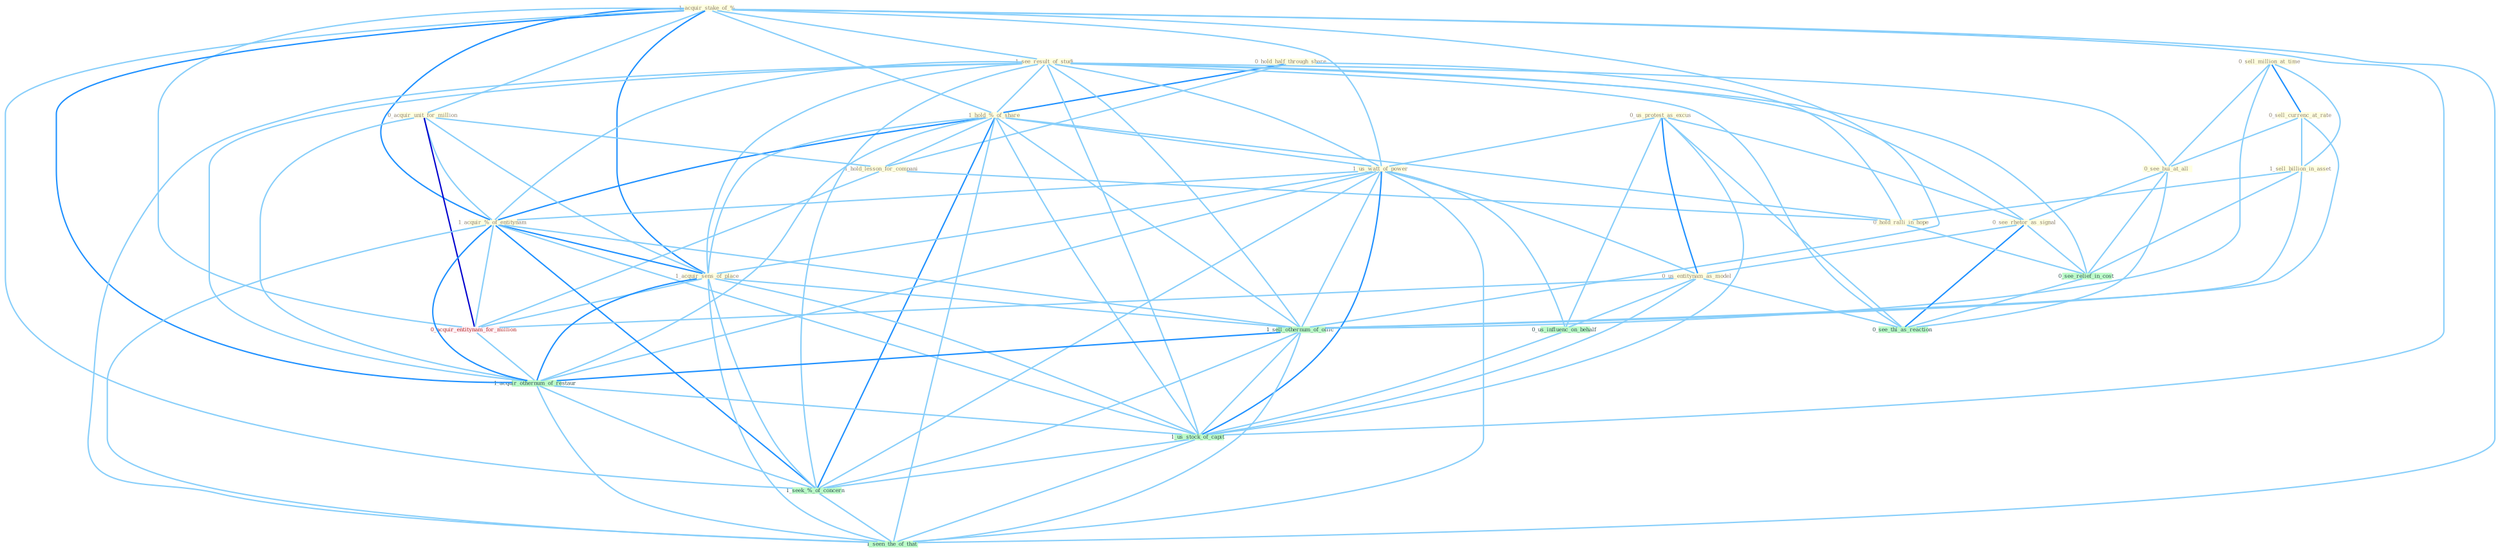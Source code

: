 Graph G{ 
    node
    [shape=polygon,style=filled,width=.5,height=.06,color="#BDFCC9",fixedsize=true,fontsize=4,
    fontcolor="#2f4f4f"];
    {node
    [color="#ffffe0", fontcolor="#8b7d6b"] "1_acquir_stake_of_% " "0_sell_million_at_time " "0_hold_half_through_share " "1_see_result_of_studi " "1_hold_%_of_share " "0_acquir_unit_for_million " "0_sell_currenc_at_rate " "1_hold_lesson_for_compani " "0_see_bui_at_all " "0_us_protest_as_excus " "1_us_watt_of_power " "0_see_rhetor_as_signal " "1_sell_billion_in_asset " "1_acquir_%_of_entitynam " "0_us_entitynam_as_model " "0_hold_ralli_in_hope " "1_acquir_sens_of_place "}
{node [color="#fff0f5", fontcolor="#b22222"] "0_acquir_entitynam_for_million "}
edge [color="#B0E2FF"];

	"1_acquir_stake_of_% " -- "1_see_result_of_studi " [w="1", color="#87cefa" ];
	"1_acquir_stake_of_% " -- "1_hold_%_of_share " [w="1", color="#87cefa" ];
	"1_acquir_stake_of_% " -- "0_acquir_unit_for_million " [w="1", color="#87cefa" ];
	"1_acquir_stake_of_% " -- "1_us_watt_of_power " [w="1", color="#87cefa" ];
	"1_acquir_stake_of_% " -- "1_acquir_%_of_entitynam " [w="2", color="#1e90ff" , len=0.8];
	"1_acquir_stake_of_% " -- "1_acquir_sens_of_place " [w="2", color="#1e90ff" , len=0.8];
	"1_acquir_stake_of_% " -- "0_acquir_entitynam_for_million " [w="1", color="#87cefa" ];
	"1_acquir_stake_of_% " -- "1_sell_othernum_of_offic " [w="1", color="#87cefa" ];
	"1_acquir_stake_of_% " -- "1_acquir_othernum_of_restaur " [w="2", color="#1e90ff" , len=0.8];
	"1_acquir_stake_of_% " -- "1_us_stock_of_capit " [w="1", color="#87cefa" ];
	"1_acquir_stake_of_% " -- "1_seek_%_of_concern " [w="1", color="#87cefa" ];
	"1_acquir_stake_of_% " -- "1_seen_the_of_that " [w="1", color="#87cefa" ];
	"0_sell_million_at_time " -- "0_sell_currenc_at_rate " [w="2", color="#1e90ff" , len=0.8];
	"0_sell_million_at_time " -- "0_see_bui_at_all " [w="1", color="#87cefa" ];
	"0_sell_million_at_time " -- "1_sell_billion_in_asset " [w="1", color="#87cefa" ];
	"0_sell_million_at_time " -- "1_sell_othernum_of_offic " [w="1", color="#87cefa" ];
	"0_hold_half_through_share " -- "1_hold_%_of_share " [w="2", color="#1e90ff" , len=0.8];
	"0_hold_half_through_share " -- "1_hold_lesson_for_compani " [w="1", color="#87cefa" ];
	"0_hold_half_through_share " -- "0_hold_ralli_in_hope " [w="1", color="#87cefa" ];
	"1_see_result_of_studi " -- "1_hold_%_of_share " [w="1", color="#87cefa" ];
	"1_see_result_of_studi " -- "0_see_bui_at_all " [w="1", color="#87cefa" ];
	"1_see_result_of_studi " -- "1_us_watt_of_power " [w="1", color="#87cefa" ];
	"1_see_result_of_studi " -- "0_see_rhetor_as_signal " [w="1", color="#87cefa" ];
	"1_see_result_of_studi " -- "1_acquir_%_of_entitynam " [w="1", color="#87cefa" ];
	"1_see_result_of_studi " -- "1_acquir_sens_of_place " [w="1", color="#87cefa" ];
	"1_see_result_of_studi " -- "1_sell_othernum_of_offic " [w="1", color="#87cefa" ];
	"1_see_result_of_studi " -- "0_see_relief_in_cost " [w="1", color="#87cefa" ];
	"1_see_result_of_studi " -- "0_see_thi_as_reaction " [w="1", color="#87cefa" ];
	"1_see_result_of_studi " -- "1_acquir_othernum_of_restaur " [w="1", color="#87cefa" ];
	"1_see_result_of_studi " -- "1_us_stock_of_capit " [w="1", color="#87cefa" ];
	"1_see_result_of_studi " -- "1_seek_%_of_concern " [w="1", color="#87cefa" ];
	"1_see_result_of_studi " -- "1_seen_the_of_that " [w="1", color="#87cefa" ];
	"1_hold_%_of_share " -- "1_hold_lesson_for_compani " [w="1", color="#87cefa" ];
	"1_hold_%_of_share " -- "1_us_watt_of_power " [w="1", color="#87cefa" ];
	"1_hold_%_of_share " -- "1_acquir_%_of_entitynam " [w="2", color="#1e90ff" , len=0.8];
	"1_hold_%_of_share " -- "0_hold_ralli_in_hope " [w="1", color="#87cefa" ];
	"1_hold_%_of_share " -- "1_acquir_sens_of_place " [w="1", color="#87cefa" ];
	"1_hold_%_of_share " -- "1_sell_othernum_of_offic " [w="1", color="#87cefa" ];
	"1_hold_%_of_share " -- "1_acquir_othernum_of_restaur " [w="1", color="#87cefa" ];
	"1_hold_%_of_share " -- "1_us_stock_of_capit " [w="1", color="#87cefa" ];
	"1_hold_%_of_share " -- "1_seek_%_of_concern " [w="2", color="#1e90ff" , len=0.8];
	"1_hold_%_of_share " -- "1_seen_the_of_that " [w="1", color="#87cefa" ];
	"0_acquir_unit_for_million " -- "1_hold_lesson_for_compani " [w="1", color="#87cefa" ];
	"0_acquir_unit_for_million " -- "1_acquir_%_of_entitynam " [w="1", color="#87cefa" ];
	"0_acquir_unit_for_million " -- "1_acquir_sens_of_place " [w="1", color="#87cefa" ];
	"0_acquir_unit_for_million " -- "0_acquir_entitynam_for_million " [w="3", color="#0000cd" , len=0.6];
	"0_acquir_unit_for_million " -- "1_acquir_othernum_of_restaur " [w="1", color="#87cefa" ];
	"0_sell_currenc_at_rate " -- "0_see_bui_at_all " [w="1", color="#87cefa" ];
	"0_sell_currenc_at_rate " -- "1_sell_billion_in_asset " [w="1", color="#87cefa" ];
	"0_sell_currenc_at_rate " -- "1_sell_othernum_of_offic " [w="1", color="#87cefa" ];
	"1_hold_lesson_for_compani " -- "0_hold_ralli_in_hope " [w="1", color="#87cefa" ];
	"1_hold_lesson_for_compani " -- "0_acquir_entitynam_for_million " [w="1", color="#87cefa" ];
	"0_see_bui_at_all " -- "0_see_rhetor_as_signal " [w="1", color="#87cefa" ];
	"0_see_bui_at_all " -- "0_see_relief_in_cost " [w="1", color="#87cefa" ];
	"0_see_bui_at_all " -- "0_see_thi_as_reaction " [w="1", color="#87cefa" ];
	"0_us_protest_as_excus " -- "1_us_watt_of_power " [w="1", color="#87cefa" ];
	"0_us_protest_as_excus " -- "0_see_rhetor_as_signal " [w="1", color="#87cefa" ];
	"0_us_protest_as_excus " -- "0_us_entitynam_as_model " [w="2", color="#1e90ff" , len=0.8];
	"0_us_protest_as_excus " -- "0_us_influenc_on_behalf " [w="1", color="#87cefa" ];
	"0_us_protest_as_excus " -- "0_see_thi_as_reaction " [w="1", color="#87cefa" ];
	"0_us_protest_as_excus " -- "1_us_stock_of_capit " [w="1", color="#87cefa" ];
	"1_us_watt_of_power " -- "1_acquir_%_of_entitynam " [w="1", color="#87cefa" ];
	"1_us_watt_of_power " -- "0_us_entitynam_as_model " [w="1", color="#87cefa" ];
	"1_us_watt_of_power " -- "1_acquir_sens_of_place " [w="1", color="#87cefa" ];
	"1_us_watt_of_power " -- "1_sell_othernum_of_offic " [w="1", color="#87cefa" ];
	"1_us_watt_of_power " -- "0_us_influenc_on_behalf " [w="1", color="#87cefa" ];
	"1_us_watt_of_power " -- "1_acquir_othernum_of_restaur " [w="1", color="#87cefa" ];
	"1_us_watt_of_power " -- "1_us_stock_of_capit " [w="2", color="#1e90ff" , len=0.8];
	"1_us_watt_of_power " -- "1_seek_%_of_concern " [w="1", color="#87cefa" ];
	"1_us_watt_of_power " -- "1_seen_the_of_that " [w="1", color="#87cefa" ];
	"0_see_rhetor_as_signal " -- "0_us_entitynam_as_model " [w="1", color="#87cefa" ];
	"0_see_rhetor_as_signal " -- "0_see_relief_in_cost " [w="1", color="#87cefa" ];
	"0_see_rhetor_as_signal " -- "0_see_thi_as_reaction " [w="2", color="#1e90ff" , len=0.8];
	"1_sell_billion_in_asset " -- "0_hold_ralli_in_hope " [w="1", color="#87cefa" ];
	"1_sell_billion_in_asset " -- "1_sell_othernum_of_offic " [w="1", color="#87cefa" ];
	"1_sell_billion_in_asset " -- "0_see_relief_in_cost " [w="1", color="#87cefa" ];
	"1_acquir_%_of_entitynam " -- "1_acquir_sens_of_place " [w="2", color="#1e90ff" , len=0.8];
	"1_acquir_%_of_entitynam " -- "0_acquir_entitynam_for_million " [w="1", color="#87cefa" ];
	"1_acquir_%_of_entitynam " -- "1_sell_othernum_of_offic " [w="1", color="#87cefa" ];
	"1_acquir_%_of_entitynam " -- "1_acquir_othernum_of_restaur " [w="2", color="#1e90ff" , len=0.8];
	"1_acquir_%_of_entitynam " -- "1_us_stock_of_capit " [w="1", color="#87cefa" ];
	"1_acquir_%_of_entitynam " -- "1_seek_%_of_concern " [w="2", color="#1e90ff" , len=0.8];
	"1_acquir_%_of_entitynam " -- "1_seen_the_of_that " [w="1", color="#87cefa" ];
	"0_us_entitynam_as_model " -- "0_acquir_entitynam_for_million " [w="1", color="#87cefa" ];
	"0_us_entitynam_as_model " -- "0_us_influenc_on_behalf " [w="1", color="#87cefa" ];
	"0_us_entitynam_as_model " -- "0_see_thi_as_reaction " [w="1", color="#87cefa" ];
	"0_us_entitynam_as_model " -- "1_us_stock_of_capit " [w="1", color="#87cefa" ];
	"0_hold_ralli_in_hope " -- "0_see_relief_in_cost " [w="1", color="#87cefa" ];
	"1_acquir_sens_of_place " -- "0_acquir_entitynam_for_million " [w="1", color="#87cefa" ];
	"1_acquir_sens_of_place " -- "1_sell_othernum_of_offic " [w="1", color="#87cefa" ];
	"1_acquir_sens_of_place " -- "1_acquir_othernum_of_restaur " [w="2", color="#1e90ff" , len=0.8];
	"1_acquir_sens_of_place " -- "1_us_stock_of_capit " [w="1", color="#87cefa" ];
	"1_acquir_sens_of_place " -- "1_seek_%_of_concern " [w="1", color="#87cefa" ];
	"1_acquir_sens_of_place " -- "1_seen_the_of_that " [w="1", color="#87cefa" ];
	"0_acquir_entitynam_for_million " -- "1_acquir_othernum_of_restaur " [w="1", color="#87cefa" ];
	"1_sell_othernum_of_offic " -- "1_acquir_othernum_of_restaur " [w="2", color="#1e90ff" , len=0.8];
	"1_sell_othernum_of_offic " -- "1_us_stock_of_capit " [w="1", color="#87cefa" ];
	"1_sell_othernum_of_offic " -- "1_seek_%_of_concern " [w="1", color="#87cefa" ];
	"1_sell_othernum_of_offic " -- "1_seen_the_of_that " [w="1", color="#87cefa" ];
	"0_us_influenc_on_behalf " -- "1_us_stock_of_capit " [w="1", color="#87cefa" ];
	"0_see_relief_in_cost " -- "0_see_thi_as_reaction " [w="1", color="#87cefa" ];
	"1_acquir_othernum_of_restaur " -- "1_us_stock_of_capit " [w="1", color="#87cefa" ];
	"1_acquir_othernum_of_restaur " -- "1_seek_%_of_concern " [w="1", color="#87cefa" ];
	"1_acquir_othernum_of_restaur " -- "1_seen_the_of_that " [w="1", color="#87cefa" ];
	"1_us_stock_of_capit " -- "1_seek_%_of_concern " [w="1", color="#87cefa" ];
	"1_us_stock_of_capit " -- "1_seen_the_of_that " [w="1", color="#87cefa" ];
	"1_seek_%_of_concern " -- "1_seen_the_of_that " [w="1", color="#87cefa" ];
}
